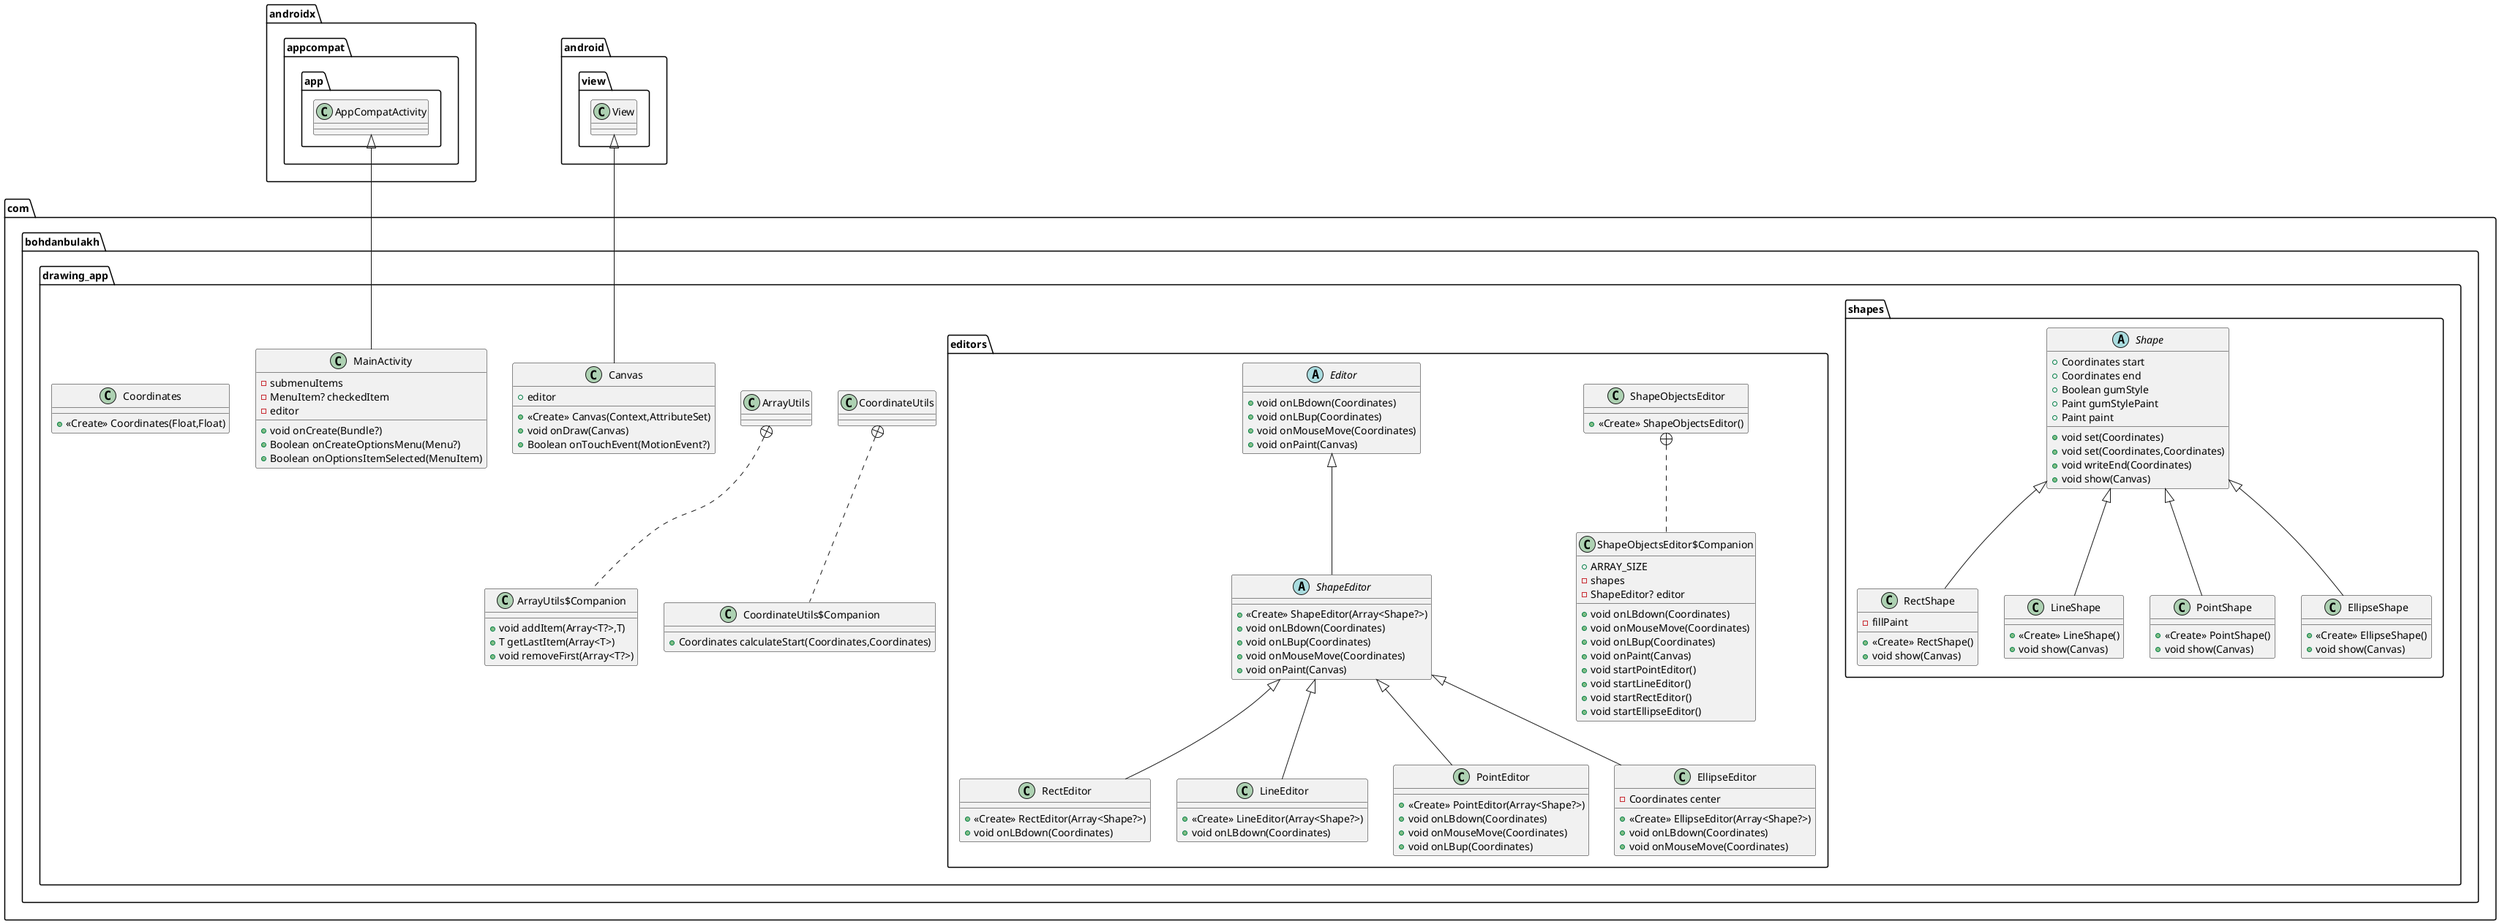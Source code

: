 @startuml
class com.bohdanbulakh.drawing_app.CoordinateUtils$Companion {
+ Coordinates calculateStart(Coordinates,Coordinates)
}

class com.bohdanbulakh.drawing_app.CoordinateUtils {
}
class com.bohdanbulakh.drawing_app.ArrayUtils$Companion {
+ void addItem(Array<T?>,T)
+ T getLastItem(Array<T>)
+ void removeFirst(Array<T?>)
}

class com.bohdanbulakh.drawing_app.ArrayUtils {
}
class com.bohdanbulakh.drawing_app.MainActivity {
-  submenuItems
- MenuItem? checkedItem
-  editor
+ void onCreate(Bundle?)
+ Boolean onCreateOptionsMenu(Menu?)
+ Boolean onOptionsItemSelected(MenuItem)
}


abstract class com.bohdanbulakh.drawing_app.shapes.Shape {
+ Coordinates start
+ Coordinates end
+ Boolean gumStyle
+ Paint gumStylePaint
+ Paint paint
+ void set(Coordinates)
+ void set(Coordinates,Coordinates)
+ void writeEnd(Coordinates)
+ void show(Canvas)
}


class com.bohdanbulakh.drawing_app.shapes.RectShape {
-  fillPaint
+ <<Create>> RectShape()
+ void show(Canvas)
}


class com.bohdanbulakh.drawing_app.Canvas {
+  editor
+ <<Create>> Canvas(Context,AttributeSet)
+ void onDraw(Canvas)
+ Boolean onTouchEvent(MotionEvent?)
}


class com.bohdanbulakh.drawing_app.editors.RectEditor {
+ <<Create>> RectEditor(Array<Shape?>)
+ void onLBdown(Coordinates)
}

class com.bohdanbulakh.drawing_app.shapes.LineShape {
+ <<Create>> LineShape()
+ void show(Canvas)
}

class com.bohdanbulakh.drawing_app.shapes.PointShape {
+ <<Create>> PointShape()
+ void show(Canvas)
}

class com.bohdanbulakh.drawing_app.editors.LineEditor {
+ <<Create>> LineEditor(Array<Shape?>)
+ void onLBdown(Coordinates)
}

class com.bohdanbulakh.drawing_app.editors.ShapeObjectsEditor$Companion {
+  ARRAY_SIZE
-  shapes
- ShapeEditor? editor
+ void onLBdown(Coordinates)
+ void onMouseMove(Coordinates)
+ void onLBup(Coordinates)
+ void onPaint(Canvas)
+ void startPointEditor()
+ void startLineEditor()
+ void startRectEditor()
+ void startEllipseEditor()
}


class com.bohdanbulakh.drawing_app.editors.ShapeObjectsEditor {
+ <<Create>> ShapeObjectsEditor()
}

class com.bohdanbulakh.drawing_app.shapes.EllipseShape {
+ <<Create>> EllipseShape()
+ void show(Canvas)
}

class com.bohdanbulakh.drawing_app.Coordinates {
+ <<Create>> Coordinates(Float,Float)
}

class com.bohdanbulakh.drawing_app.editors.PointEditor {
+ <<Create>> PointEditor(Array<Shape?>)
+ void onLBdown(Coordinates)
+ void onMouseMove(Coordinates)
+ void onLBup(Coordinates)
}

abstract class com.bohdanbulakh.drawing_app.editors.Editor {
+ void onLBdown(Coordinates)
+ void onLBup(Coordinates)
+ void onMouseMove(Coordinates)
+ void onPaint(Canvas)
}

class com.bohdanbulakh.drawing_app.editors.EllipseEditor {
- Coordinates center
+ <<Create>> EllipseEditor(Array<Shape?>)
+ void onLBdown(Coordinates)
+ void onMouseMove(Coordinates)
}


abstract class com.bohdanbulakh.drawing_app.editors.ShapeEditor {
+ <<Create>> ShapeEditor(Array<Shape?>)
+ void onLBdown(Coordinates)
+ void onLBup(Coordinates)
+ void onMouseMove(Coordinates)
+ void onPaint(Canvas)
}



com.bohdanbulakh.drawing_app.CoordinateUtils +.. com.bohdanbulakh.drawing_app.CoordinateUtils$Companion
com.bohdanbulakh.drawing_app.ArrayUtils +.. com.bohdanbulakh.drawing_app.ArrayUtils$Companion
androidx.appcompat.app.AppCompatActivity <|-- com.bohdanbulakh.drawing_app.MainActivity
com.bohdanbulakh.drawing_app.shapes.Shape <|-- com.bohdanbulakh.drawing_app.shapes.RectShape
android.view.View <|-- com.bohdanbulakh.drawing_app.Canvas
com.bohdanbulakh.drawing_app.editors.ShapeEditor <|-- com.bohdanbulakh.drawing_app.editors.RectEditor
com.bohdanbulakh.drawing_app.shapes.Shape <|-- com.bohdanbulakh.drawing_app.shapes.LineShape
com.bohdanbulakh.drawing_app.shapes.Shape <|-- com.bohdanbulakh.drawing_app.shapes.PointShape
com.bohdanbulakh.drawing_app.editors.ShapeEditor <|-- com.bohdanbulakh.drawing_app.editors.LineEditor
com.bohdanbulakh.drawing_app.editors.ShapeObjectsEditor +.. com.bohdanbulakh.drawing_app.editors.ShapeObjectsEditor$Companion
com.bohdanbulakh.drawing_app.shapes.Shape <|-- com.bohdanbulakh.drawing_app.shapes.EllipseShape
com.bohdanbulakh.drawing_app.editors.ShapeEditor <|-- com.bohdanbulakh.drawing_app.editors.PointEditor
com.bohdanbulakh.drawing_app.editors.ShapeEditor <|-- com.bohdanbulakh.drawing_app.editors.EllipseEditor
com.bohdanbulakh.drawing_app.editors.Editor <|-- com.bohdanbulakh.drawing_app.editors.ShapeEditor
@enduml